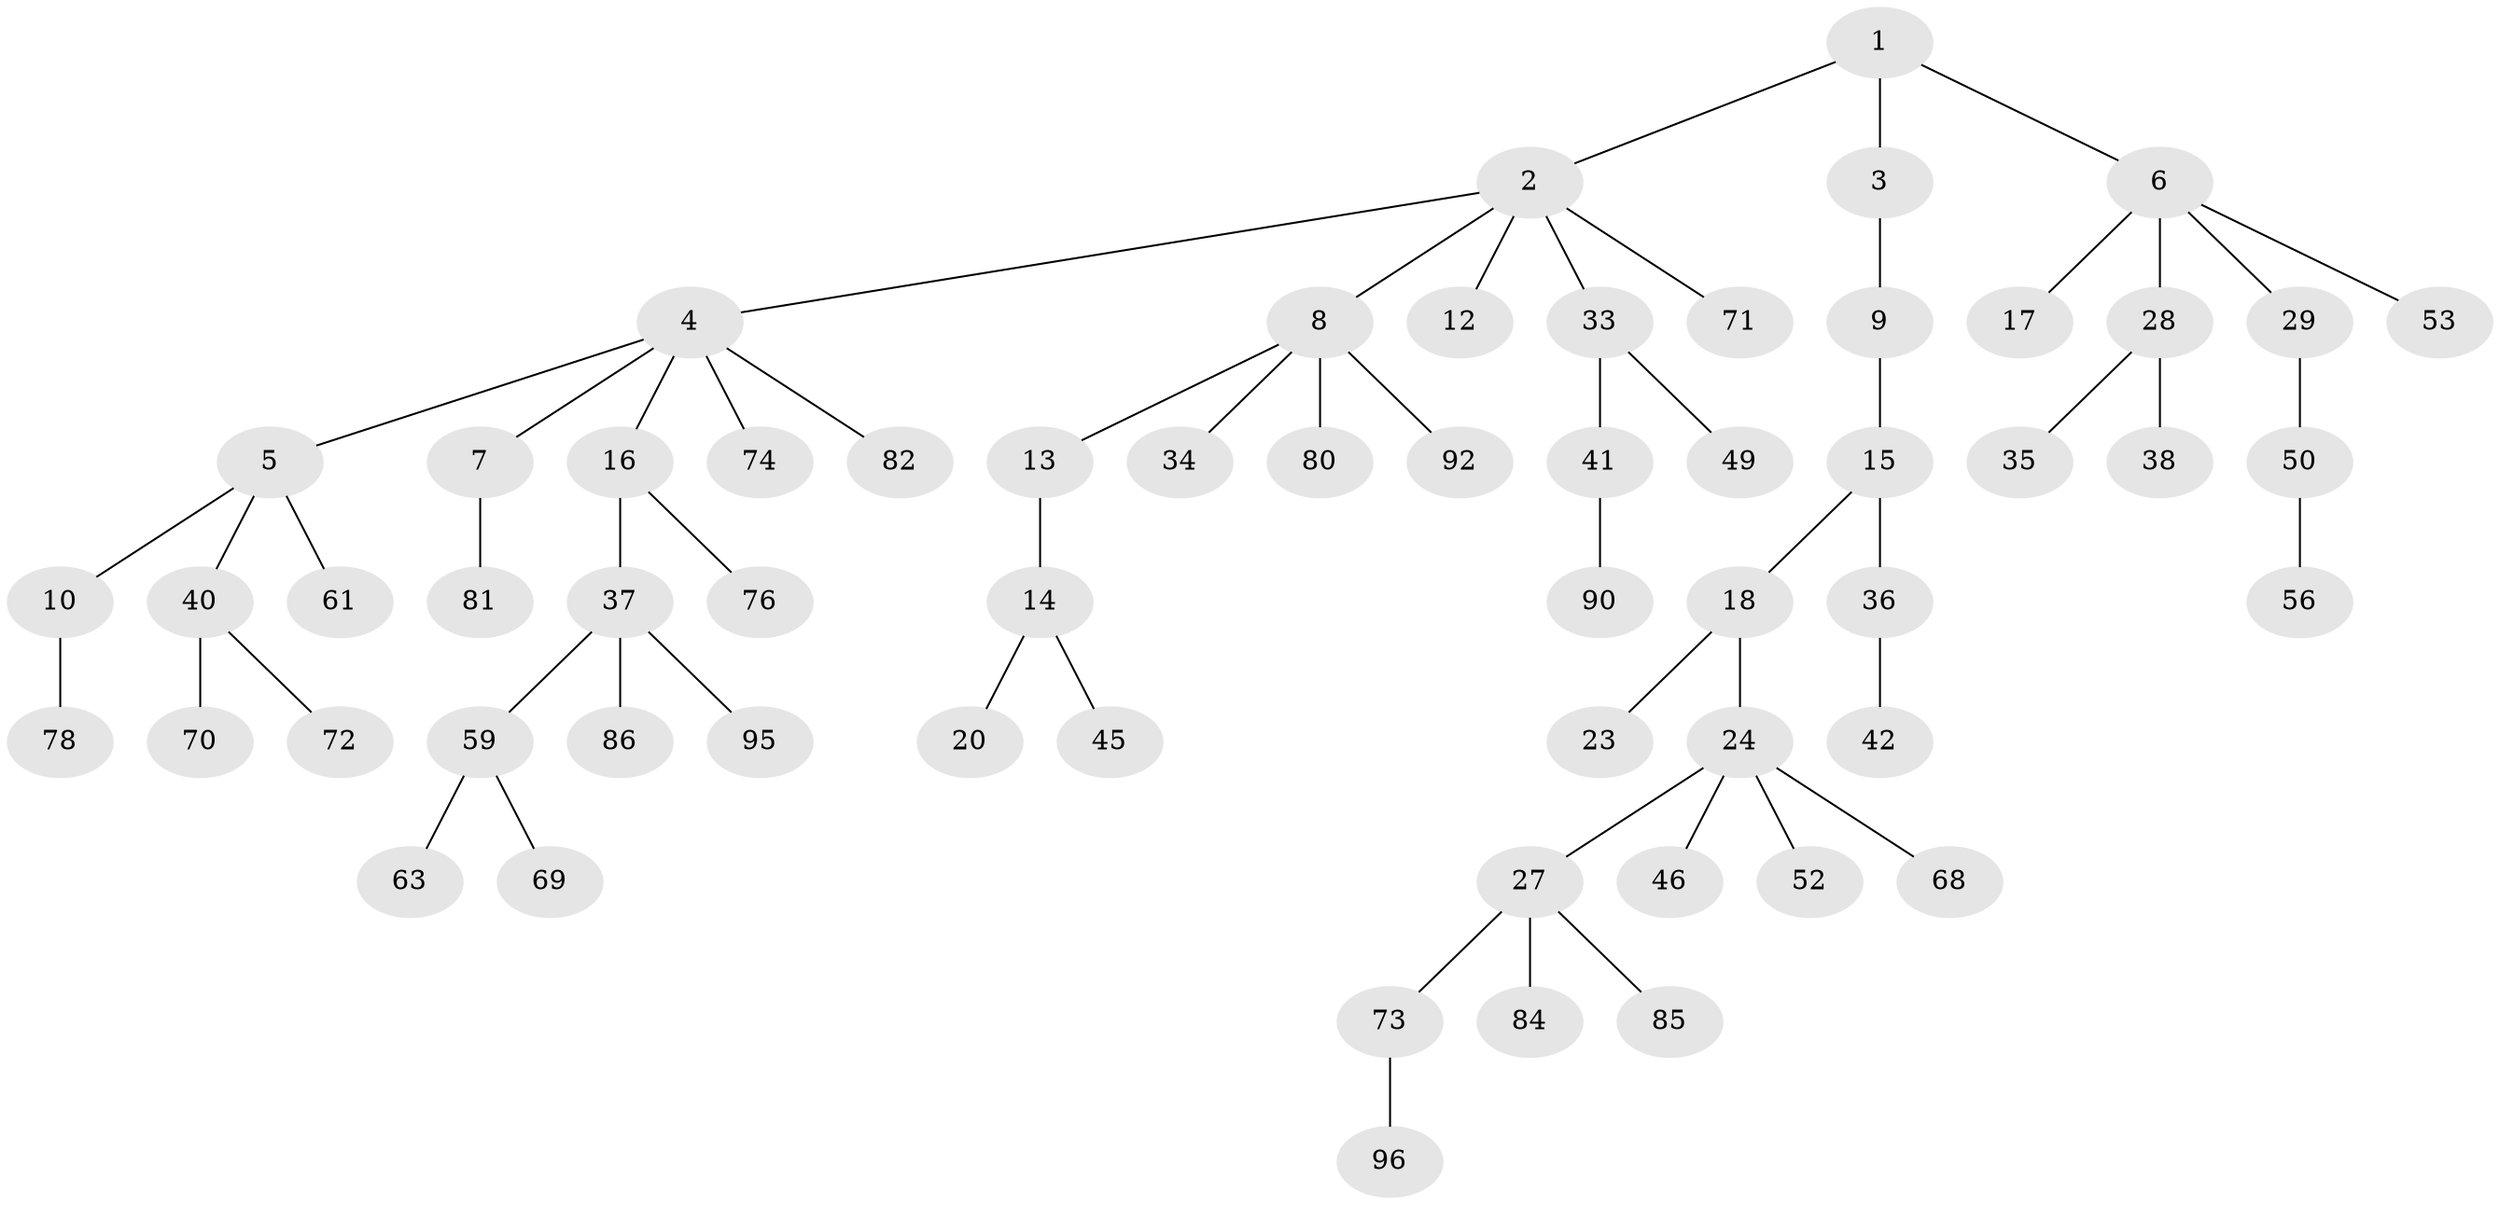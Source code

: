 // Generated by graph-tools (version 1.1) at 2025/52/02/27/25 19:52:11]
// undirected, 61 vertices, 60 edges
graph export_dot {
graph [start="1"]
  node [color=gray90,style=filled];
  1 [super="+57"];
  2 [super="+21"];
  3 [super="+43"];
  4 [super="+11"];
  5 [super="+19"];
  6 [super="+25"];
  7 [super="+22"];
  8 [super="+64"];
  9 [super="+93"];
  10 [super="+26"];
  12;
  13 [super="+75"];
  14 [super="+39"];
  15 [super="+88"];
  16 [super="+32"];
  17 [super="+67"];
  18 [super="+30"];
  20;
  23 [super="+51"];
  24 [super="+44"];
  27 [super="+55"];
  28 [super="+60"];
  29 [super="+31"];
  33 [super="+66"];
  34 [super="+97"];
  35 [super="+54"];
  36 [super="+94"];
  37 [super="+58"];
  38;
  40;
  41;
  42;
  45 [super="+47"];
  46 [super="+48"];
  49 [super="+87"];
  50;
  52;
  53 [super="+65"];
  56;
  59 [super="+62"];
  61;
  63 [super="+91"];
  68;
  69;
  70;
  71 [super="+77"];
  72;
  73 [super="+79"];
  74;
  76;
  78 [super="+83"];
  80;
  81;
  82;
  84;
  85 [super="+89"];
  86;
  90;
  92;
  95;
  96;
  1 -- 2;
  1 -- 3;
  1 -- 6;
  2 -- 4;
  2 -- 8;
  2 -- 12;
  2 -- 33;
  2 -- 71;
  3 -- 9;
  4 -- 5;
  4 -- 7;
  4 -- 16;
  4 -- 74;
  4 -- 82;
  5 -- 10;
  5 -- 40;
  5 -- 61;
  6 -- 17;
  6 -- 28;
  6 -- 29;
  6 -- 53;
  7 -- 81;
  8 -- 13;
  8 -- 34;
  8 -- 80;
  8 -- 92;
  9 -- 15;
  10 -- 78;
  13 -- 14;
  14 -- 20;
  14 -- 45;
  15 -- 18;
  15 -- 36;
  16 -- 37;
  16 -- 76;
  18 -- 23;
  18 -- 24;
  24 -- 27;
  24 -- 46;
  24 -- 68;
  24 -- 52;
  27 -- 84;
  27 -- 85;
  27 -- 73;
  28 -- 35;
  28 -- 38;
  29 -- 50;
  33 -- 41;
  33 -- 49;
  36 -- 42;
  37 -- 86;
  37 -- 59;
  37 -- 95;
  40 -- 70;
  40 -- 72;
  41 -- 90;
  50 -- 56;
  59 -- 63;
  59 -- 69;
  73 -- 96;
}
